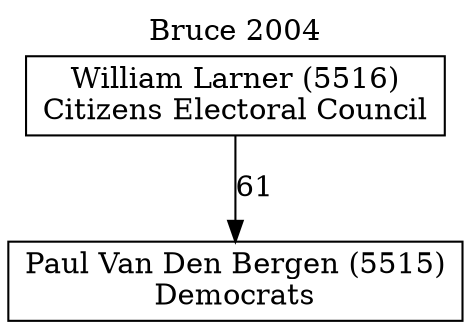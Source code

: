 // House preference flow
digraph "Paul Van Den Bergen (5515)_Bruce_2004" {
	graph [label="Bruce 2004" labelloc=t mclimit=10]
	node [shape=box]
	"Paul Van Den Bergen (5515)" [label="Paul Van Den Bergen (5515)
Democrats"]
	"William Larner (5516)" [label="William Larner (5516)
Citizens Electoral Council"]
	"William Larner (5516)" -> "Paul Van Den Bergen (5515)" [label=61]
}
